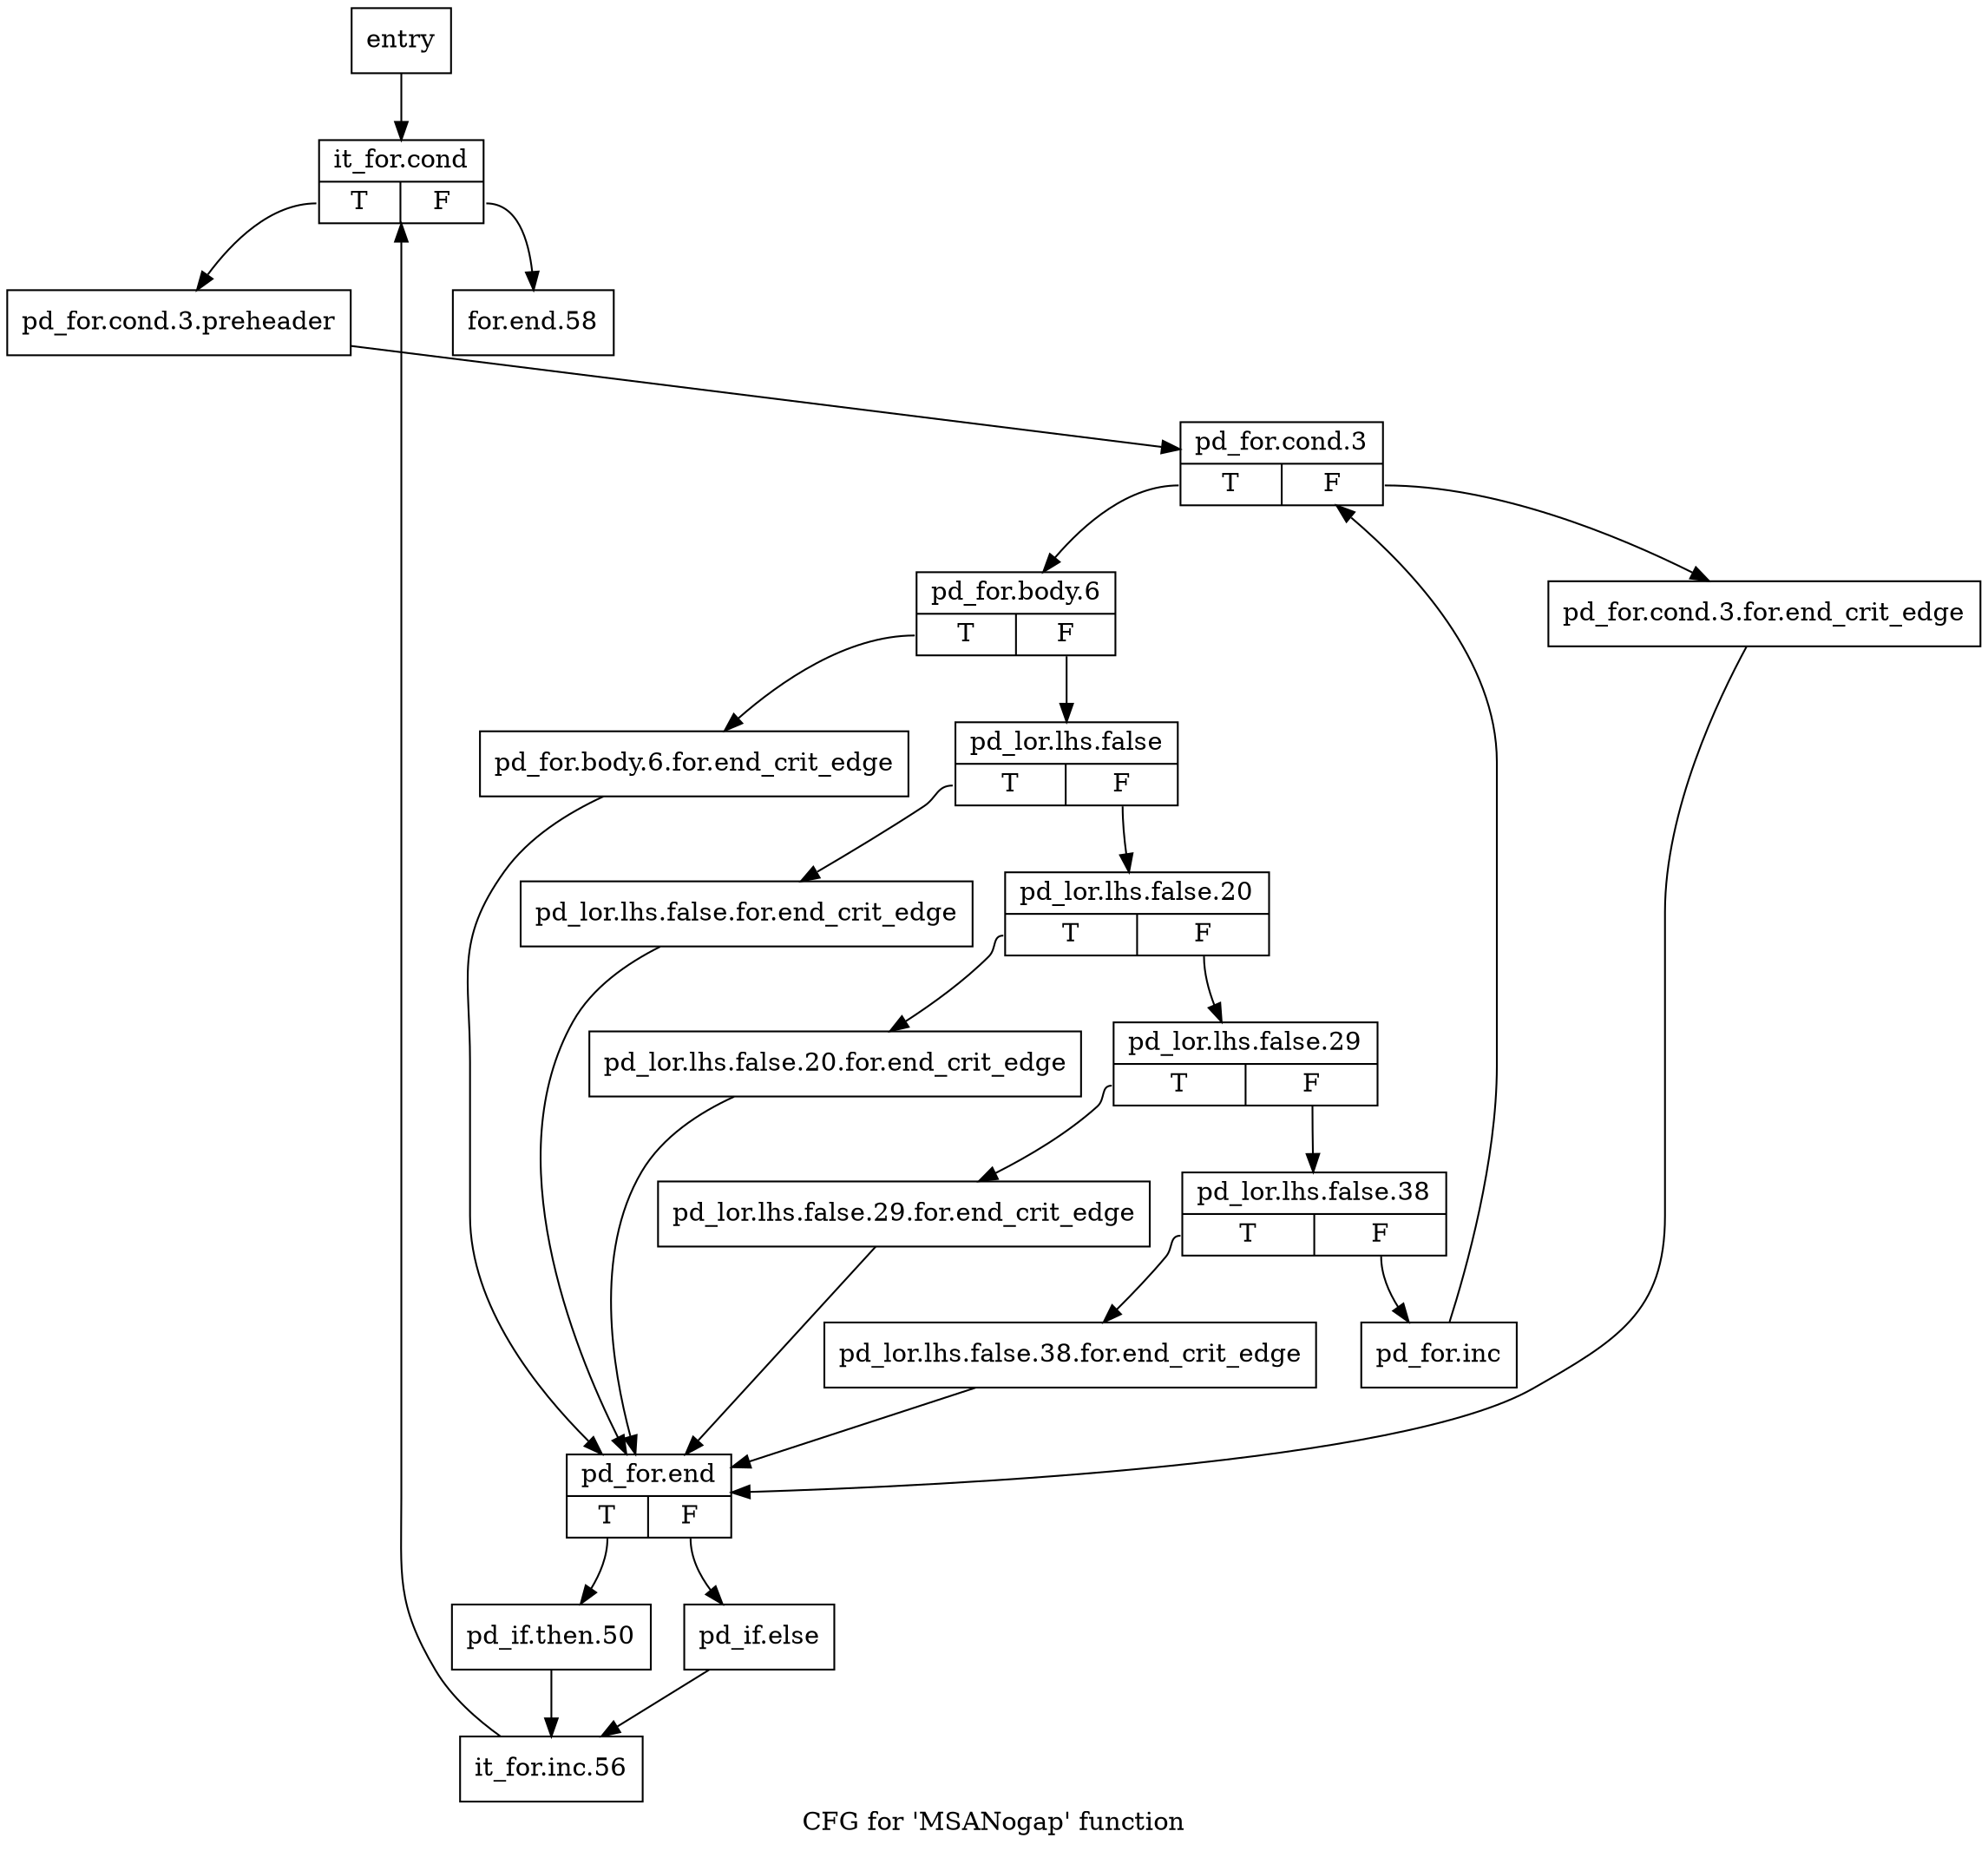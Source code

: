 digraph "CFG for 'MSANogap' function" {
	label="CFG for 'MSANogap' function";

	Node0x2ce97e0 [shape=record,label="{entry}"];
	Node0x2ce97e0 -> Node0x2cebda0;
	Node0x2cebda0 [shape=record,label="{it_for.cond|{<s0>T|<s1>F}}"];
	Node0x2cebda0:s0 -> Node0x2cebdf0;
	Node0x2cebda0:s1 -> Node0x2cec390;
	Node0x2cebdf0 [shape=record,label="{pd_for.cond.3.preheader}"];
	Node0x2cebdf0 -> Node0x2cebe40;
	Node0x2cebe40 [shape=record,label="{pd_for.cond.3|{<s0>T|<s1>F}}"];
	Node0x2cebe40:s0 -> Node0x2cebee0;
	Node0x2cebe40:s1 -> Node0x2cebe90;
	Node0x2cebe90 [shape=record,label="{pd_for.cond.3.for.end_crit_edge}"];
	Node0x2cebe90 -> Node0x2cec250;
	Node0x2cebee0 [shape=record,label="{pd_for.body.6|{<s0>T|<s1>F}}"];
	Node0x2cebee0:s0 -> Node0x2cebf30;
	Node0x2cebee0:s1 -> Node0x2cebf80;
	Node0x2cebf30 [shape=record,label="{pd_for.body.6.for.end_crit_edge}"];
	Node0x2cebf30 -> Node0x2cec250;
	Node0x2cebf80 [shape=record,label="{pd_lor.lhs.false|{<s0>T|<s1>F}}"];
	Node0x2cebf80:s0 -> Node0x2cebfd0;
	Node0x2cebf80:s1 -> Node0x2cec020;
	Node0x2cebfd0 [shape=record,label="{pd_lor.lhs.false.for.end_crit_edge}"];
	Node0x2cebfd0 -> Node0x2cec250;
	Node0x2cec020 [shape=record,label="{pd_lor.lhs.false.20|{<s0>T|<s1>F}}"];
	Node0x2cec020:s0 -> Node0x2cec070;
	Node0x2cec020:s1 -> Node0x2cec0c0;
	Node0x2cec070 [shape=record,label="{pd_lor.lhs.false.20.for.end_crit_edge}"];
	Node0x2cec070 -> Node0x2cec250;
	Node0x2cec0c0 [shape=record,label="{pd_lor.lhs.false.29|{<s0>T|<s1>F}}"];
	Node0x2cec0c0:s0 -> Node0x2cec110;
	Node0x2cec0c0:s1 -> Node0x2cec160;
	Node0x2cec110 [shape=record,label="{pd_lor.lhs.false.29.for.end_crit_edge}"];
	Node0x2cec110 -> Node0x2cec250;
	Node0x2cec160 [shape=record,label="{pd_lor.lhs.false.38|{<s0>T|<s1>F}}"];
	Node0x2cec160:s0 -> Node0x2cec1b0;
	Node0x2cec160:s1 -> Node0x2cec200;
	Node0x2cec1b0 [shape=record,label="{pd_lor.lhs.false.38.for.end_crit_edge}"];
	Node0x2cec1b0 -> Node0x2cec250;
	Node0x2cec200 [shape=record,label="{pd_for.inc}"];
	Node0x2cec200 -> Node0x2cebe40;
	Node0x2cec250 [shape=record,label="{pd_for.end|{<s0>T|<s1>F}}"];
	Node0x2cec250:s0 -> Node0x2cec2a0;
	Node0x2cec250:s1 -> Node0x2cec2f0;
	Node0x2cec2a0 [shape=record,label="{pd_if.then.50}"];
	Node0x2cec2a0 -> Node0x2cec340;
	Node0x2cec2f0 [shape=record,label="{pd_if.else}"];
	Node0x2cec2f0 -> Node0x2cec340;
	Node0x2cec340 [shape=record,label="{it_for.inc.56}"];
	Node0x2cec340 -> Node0x2cebda0;
	Node0x2cec390 [shape=record,label="{for.end.58}"];
}
